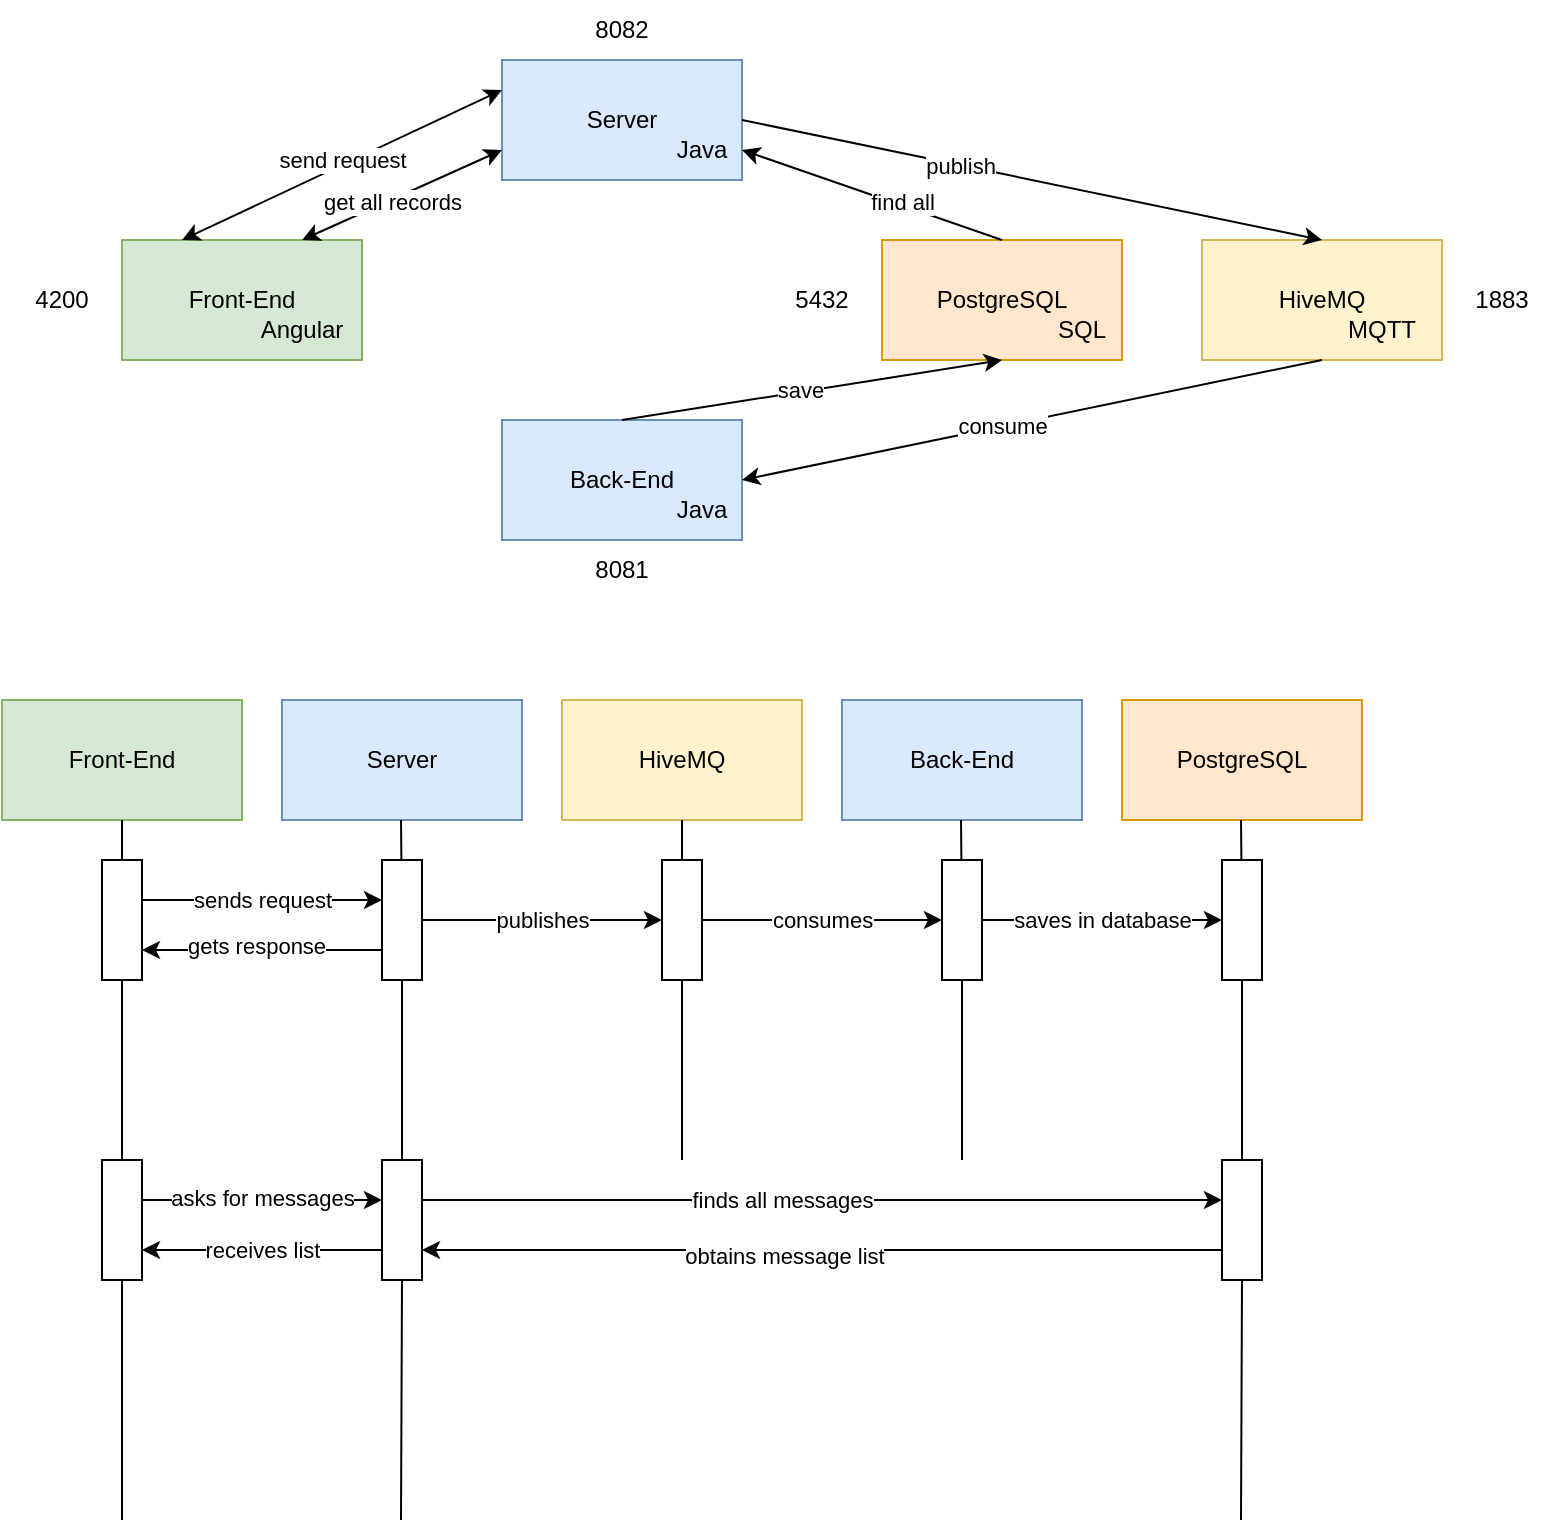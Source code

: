 <mxfile version="23.1.2" type="device">
  <diagram name="Page-1" id="ejfGVUu15t11bRT83_Zl">
    <mxGraphModel dx="1050" dy="530" grid="1" gridSize="10" guides="1" tooltips="1" connect="1" arrows="1" fold="1" page="1" pageScale="1" pageWidth="850" pageHeight="1100" math="0" shadow="0">
      <root>
        <mxCell id="0" />
        <mxCell id="1" parent="0" />
        <mxCell id="SExq5h3y6duk-R8O0aLt-13" value="" style="rounded=0;whiteSpace=wrap;html=1;fillColor=#fff2cc;strokeColor=#d6b656;" parent="1" vertex="1">
          <mxGeometry x="640" y="210" width="120" height="60" as="geometry" />
        </mxCell>
        <mxCell id="SExq5h3y6duk-R8O0aLt-1" value="" style="rounded=0;whiteSpace=wrap;html=1;fillColor=#d5e8d4;strokeColor=#82b366;" parent="1" vertex="1">
          <mxGeometry x="100" y="210" width="120" height="60" as="geometry" />
        </mxCell>
        <mxCell id="SExq5h3y6duk-R8O0aLt-2" value="" style="rounded=0;whiteSpace=wrap;html=1;fillColor=#dae8fc;strokeColor=#6c8ebf;" parent="1" vertex="1">
          <mxGeometry x="290" y="120" width="120" height="60" as="geometry" />
        </mxCell>
        <mxCell id="SExq5h3y6duk-R8O0aLt-3" value="" style="rounded=0;whiteSpace=wrap;html=1;fillColor=#dae8fc;strokeColor=#6c8ebf;" parent="1" vertex="1">
          <mxGeometry x="290" y="300" width="120" height="60" as="geometry" />
        </mxCell>
        <mxCell id="SExq5h3y6duk-R8O0aLt-4" value="Front-End" style="text;html=1;strokeColor=none;fillColor=none;align=center;verticalAlign=middle;whiteSpace=wrap;rounded=0;" parent="1" vertex="1">
          <mxGeometry x="130" y="225" width="60" height="30" as="geometry" />
        </mxCell>
        <mxCell id="SExq5h3y6duk-R8O0aLt-5" value="Server" style="text;html=1;strokeColor=none;fillColor=none;align=center;verticalAlign=middle;whiteSpace=wrap;rounded=0;" parent="1" vertex="1">
          <mxGeometry x="320" y="135" width="60" height="30" as="geometry" />
        </mxCell>
        <mxCell id="SExq5h3y6duk-R8O0aLt-6" value="Back-End" style="text;html=1;strokeColor=none;fillColor=none;align=center;verticalAlign=middle;whiteSpace=wrap;rounded=0;" parent="1" vertex="1">
          <mxGeometry x="320" y="315" width="60" height="30" as="geometry" />
        </mxCell>
        <mxCell id="SExq5h3y6duk-R8O0aLt-7" value="" style="rounded=0;whiteSpace=wrap;html=1;fillColor=#ffe6cc;strokeColor=#d79b00;" parent="1" vertex="1">
          <mxGeometry x="480" y="210" width="120" height="60" as="geometry" />
        </mxCell>
        <mxCell id="SExq5h3y6duk-R8O0aLt-8" value="HiveMQ" style="text;html=1;strokeColor=none;fillColor=none;align=center;verticalAlign=middle;whiteSpace=wrap;rounded=0;" parent="1" vertex="1">
          <mxGeometry x="670" y="225" width="60" height="30" as="geometry" />
        </mxCell>
        <mxCell id="SExq5h3y6duk-R8O0aLt-9" value="" style="endArrow=classic;html=1;rounded=0;exitX=0.25;exitY=0;exitDx=0;exitDy=0;entryX=0;entryY=0.25;entryDx=0;entryDy=0;startArrow=classic;startFill=1;" parent="1" source="SExq5h3y6duk-R8O0aLt-1" target="SExq5h3y6duk-R8O0aLt-2" edge="1">
          <mxGeometry width="50" height="50" relative="1" as="geometry">
            <mxPoint x="400" y="330" as="sourcePoint" />
            <mxPoint x="450" y="280" as="targetPoint" />
          </mxGeometry>
        </mxCell>
        <mxCell id="SExq5h3y6duk-R8O0aLt-21" value="send request" style="edgeLabel;html=1;align=center;verticalAlign=middle;resizable=0;points=[];" parent="SExq5h3y6duk-R8O0aLt-9" vertex="1" connectable="0">
          <mxGeometry x="-0.062" y="-2" relative="1" as="geometry">
            <mxPoint x="4" y="-7" as="offset" />
          </mxGeometry>
        </mxCell>
        <mxCell id="SExq5h3y6duk-R8O0aLt-10" value="" style="endArrow=classic;html=1;rounded=0;exitX=0.75;exitY=0;exitDx=0;exitDy=0;entryX=0;entryY=0.75;entryDx=0;entryDy=0;startArrow=classic;startFill=1;" parent="1" source="SExq5h3y6duk-R8O0aLt-1" target="SExq5h3y6duk-R8O0aLt-2" edge="1">
          <mxGeometry width="50" height="50" relative="1" as="geometry">
            <mxPoint x="400" y="330" as="sourcePoint" />
            <mxPoint x="450" y="280" as="targetPoint" />
          </mxGeometry>
        </mxCell>
        <mxCell id="SExq5h3y6duk-R8O0aLt-23" value="get all records" style="edgeLabel;html=1;align=center;verticalAlign=middle;resizable=0;points=[];" parent="SExq5h3y6duk-R8O0aLt-10" vertex="1" connectable="0">
          <mxGeometry x="-0.105" y="-1" relative="1" as="geometry">
            <mxPoint as="offset" />
          </mxGeometry>
        </mxCell>
        <mxCell id="SExq5h3y6duk-R8O0aLt-11" value="" style="endArrow=classic;html=1;rounded=0;exitX=1;exitY=0.5;exitDx=0;exitDy=0;entryX=0.5;entryY=0;entryDx=0;entryDy=0;" parent="1" source="SExq5h3y6duk-R8O0aLt-2" target="SExq5h3y6duk-R8O0aLt-13" edge="1">
          <mxGeometry width="50" height="50" relative="1" as="geometry">
            <mxPoint x="400" y="330" as="sourcePoint" />
            <mxPoint x="690" y="210" as="targetPoint" />
          </mxGeometry>
        </mxCell>
        <mxCell id="SExq5h3y6duk-R8O0aLt-24" value="publish" style="edgeLabel;html=1;align=center;verticalAlign=middle;resizable=0;points=[];" parent="SExq5h3y6duk-R8O0aLt-11" vertex="1" connectable="0">
          <mxGeometry x="-0.249" relative="1" as="geometry">
            <mxPoint as="offset" />
          </mxGeometry>
        </mxCell>
        <mxCell id="SExq5h3y6duk-R8O0aLt-12" value="" style="endArrow=classic;html=1;rounded=0;exitX=0.5;exitY=1;exitDx=0;exitDy=0;entryX=1;entryY=0.5;entryDx=0;entryDy=0;" parent="1" source="SExq5h3y6duk-R8O0aLt-13" target="SExq5h3y6duk-R8O0aLt-3" edge="1">
          <mxGeometry width="50" height="50" relative="1" as="geometry">
            <mxPoint x="400" y="330" as="sourcePoint" />
            <mxPoint x="540" y="390" as="targetPoint" />
          </mxGeometry>
        </mxCell>
        <mxCell id="SExq5h3y6duk-R8O0aLt-25" value="consume" style="edgeLabel;html=1;align=center;verticalAlign=middle;resizable=0;points=[];" parent="SExq5h3y6duk-R8O0aLt-12" vertex="1" connectable="0">
          <mxGeometry x="0.104" y="-1" relative="1" as="geometry">
            <mxPoint y="1" as="offset" />
          </mxGeometry>
        </mxCell>
        <mxCell id="SExq5h3y6duk-R8O0aLt-14" value="PostgreSQL" style="text;html=1;strokeColor=none;fillColor=none;align=center;verticalAlign=middle;whiteSpace=wrap;rounded=0;" parent="1" vertex="1">
          <mxGeometry x="510" y="225" width="60" height="30" as="geometry" />
        </mxCell>
        <mxCell id="SExq5h3y6duk-R8O0aLt-15" value="" style="endArrow=classic;html=1;rounded=0;exitX=0.5;exitY=0;exitDx=0;exitDy=0;entryX=0.5;entryY=1;entryDx=0;entryDy=0;" parent="1" source="SExq5h3y6duk-R8O0aLt-3" target="SExq5h3y6duk-R8O0aLt-7" edge="1">
          <mxGeometry width="50" height="50" relative="1" as="geometry">
            <mxPoint x="400" y="330" as="sourcePoint" />
            <mxPoint x="450" y="280" as="targetPoint" />
          </mxGeometry>
        </mxCell>
        <mxCell id="SExq5h3y6duk-R8O0aLt-18" value="save" style="edgeLabel;html=1;align=center;verticalAlign=middle;resizable=0;points=[];" parent="SExq5h3y6duk-R8O0aLt-15" vertex="1" connectable="0">
          <mxGeometry x="-0.063" y="1" relative="1" as="geometry">
            <mxPoint as="offset" />
          </mxGeometry>
        </mxCell>
        <mxCell id="SExq5h3y6duk-R8O0aLt-16" value="" style="endArrow=classic;html=1;rounded=0;exitX=0.5;exitY=0;exitDx=0;exitDy=0;entryX=1;entryY=0.75;entryDx=0;entryDy=0;" parent="1" source="SExq5h3y6duk-R8O0aLt-7" target="SExq5h3y6duk-R8O0aLt-2" edge="1">
          <mxGeometry width="50" height="50" relative="1" as="geometry">
            <mxPoint x="400" y="330" as="sourcePoint" />
            <mxPoint x="450" y="280" as="targetPoint" />
          </mxGeometry>
        </mxCell>
        <mxCell id="SExq5h3y6duk-R8O0aLt-17" value="find all" style="edgeLabel;html=1;align=center;verticalAlign=middle;resizable=0;points=[];" parent="SExq5h3y6duk-R8O0aLt-16" vertex="1" connectable="0">
          <mxGeometry x="-0.218" y="-2" relative="1" as="geometry">
            <mxPoint as="offset" />
          </mxGeometry>
        </mxCell>
        <mxCell id="SExq5h3y6duk-R8O0aLt-26" value="Java" style="text;html=1;strokeColor=none;fillColor=none;align=center;verticalAlign=middle;whiteSpace=wrap;rounded=0;" parent="1" vertex="1">
          <mxGeometry x="360" y="150" width="60" height="30" as="geometry" />
        </mxCell>
        <mxCell id="SExq5h3y6duk-R8O0aLt-27" value="Java" style="text;html=1;strokeColor=none;fillColor=none;align=center;verticalAlign=middle;whiteSpace=wrap;rounded=0;" parent="1" vertex="1">
          <mxGeometry x="360" y="330" width="60" height="30" as="geometry" />
        </mxCell>
        <mxCell id="SExq5h3y6duk-R8O0aLt-28" value="Angular" style="text;html=1;strokeColor=none;fillColor=none;align=center;verticalAlign=middle;whiteSpace=wrap;rounded=0;" parent="1" vertex="1">
          <mxGeometry x="160" y="240" width="60" height="30" as="geometry" />
        </mxCell>
        <mxCell id="SExq5h3y6duk-R8O0aLt-29" value="MQTT" style="text;html=1;strokeColor=none;fillColor=none;align=center;verticalAlign=middle;whiteSpace=wrap;rounded=0;" parent="1" vertex="1">
          <mxGeometry x="700" y="240" width="60" height="30" as="geometry" />
        </mxCell>
        <mxCell id="SExq5h3y6duk-R8O0aLt-30" value="SQL" style="text;html=1;strokeColor=none;fillColor=none;align=center;verticalAlign=middle;whiteSpace=wrap;rounded=0;" parent="1" vertex="1">
          <mxGeometry x="550" y="240" width="60" height="30" as="geometry" />
        </mxCell>
        <mxCell id="SExq5h3y6duk-R8O0aLt-31" value="4200" style="text;html=1;strokeColor=none;fillColor=none;align=center;verticalAlign=middle;whiteSpace=wrap;rounded=0;" parent="1" vertex="1">
          <mxGeometry x="40" y="225" width="60" height="30" as="geometry" />
        </mxCell>
        <mxCell id="SExq5h3y6duk-R8O0aLt-32" value="8082" style="text;html=1;strokeColor=none;fillColor=none;align=center;verticalAlign=middle;whiteSpace=wrap;rounded=0;" parent="1" vertex="1">
          <mxGeometry x="320" y="90" width="60" height="30" as="geometry" />
        </mxCell>
        <mxCell id="SExq5h3y6duk-R8O0aLt-33" value="8081" style="text;html=1;strokeColor=none;fillColor=none;align=center;verticalAlign=middle;whiteSpace=wrap;rounded=0;" parent="1" vertex="1">
          <mxGeometry x="320" y="360" width="60" height="30" as="geometry" />
        </mxCell>
        <mxCell id="SExq5h3y6duk-R8O0aLt-34" value="5432" style="text;html=1;strokeColor=none;fillColor=none;align=center;verticalAlign=middle;whiteSpace=wrap;rounded=0;" parent="1" vertex="1">
          <mxGeometry x="420" y="225" width="60" height="30" as="geometry" />
        </mxCell>
        <mxCell id="SExq5h3y6duk-R8O0aLt-35" value="1883" style="text;html=1;strokeColor=none;fillColor=none;align=center;verticalAlign=middle;whiteSpace=wrap;rounded=0;" parent="1" vertex="1">
          <mxGeometry x="760" y="225" width="60" height="30" as="geometry" />
        </mxCell>
        <mxCell id="SExq5h3y6duk-R8O0aLt-36" value="" style="rounded=0;whiteSpace=wrap;html=1;fillColor=#d5e8d4;strokeColor=#82b366;" parent="1" vertex="1">
          <mxGeometry x="40" y="440" width="120" height="60" as="geometry" />
        </mxCell>
        <mxCell id="SExq5h3y6duk-R8O0aLt-37" value="Front-End" style="text;html=1;strokeColor=none;fillColor=none;align=center;verticalAlign=middle;whiteSpace=wrap;rounded=0;" parent="1" vertex="1">
          <mxGeometry x="70" y="455" width="60" height="30" as="geometry" />
        </mxCell>
        <mxCell id="SExq5h3y6duk-R8O0aLt-38" value="" style="rounded=0;whiteSpace=wrap;html=1;fillColor=#dae8fc;strokeColor=#6c8ebf;" parent="1" vertex="1">
          <mxGeometry x="180" y="440" width="120" height="60" as="geometry" />
        </mxCell>
        <mxCell id="SExq5h3y6duk-R8O0aLt-39" value="Server" style="text;html=1;strokeColor=none;fillColor=none;align=center;verticalAlign=middle;whiteSpace=wrap;rounded=0;" parent="1" vertex="1">
          <mxGeometry x="210" y="455" width="60" height="30" as="geometry" />
        </mxCell>
        <mxCell id="SExq5h3y6duk-R8O0aLt-40" value="" style="rounded=0;whiteSpace=wrap;html=1;fillColor=#fff2cc;strokeColor=#d6b656;" parent="1" vertex="1">
          <mxGeometry x="320" y="440" width="120" height="60" as="geometry" />
        </mxCell>
        <mxCell id="SExq5h3y6duk-R8O0aLt-41" value="HiveMQ" style="text;html=1;strokeColor=none;fillColor=none;align=center;verticalAlign=middle;whiteSpace=wrap;rounded=0;" parent="1" vertex="1">
          <mxGeometry x="350" y="455" width="60" height="30" as="geometry" />
        </mxCell>
        <mxCell id="SExq5h3y6duk-R8O0aLt-42" value="" style="rounded=0;whiteSpace=wrap;html=1;fillColor=#dae8fc;strokeColor=#6c8ebf;" parent="1" vertex="1">
          <mxGeometry x="460" y="440" width="120" height="60" as="geometry" />
        </mxCell>
        <mxCell id="SExq5h3y6duk-R8O0aLt-43" value="Back-End" style="text;html=1;strokeColor=none;fillColor=none;align=center;verticalAlign=middle;whiteSpace=wrap;rounded=0;" parent="1" vertex="1">
          <mxGeometry x="490" y="455" width="60" height="30" as="geometry" />
        </mxCell>
        <mxCell id="SExq5h3y6duk-R8O0aLt-44" value="" style="rounded=0;whiteSpace=wrap;html=1;fillColor=#ffe6cc;strokeColor=#d79b00;" parent="1" vertex="1">
          <mxGeometry x="600" y="440" width="120" height="60" as="geometry" />
        </mxCell>
        <mxCell id="SExq5h3y6duk-R8O0aLt-45" value="PostgreSQL" style="text;html=1;strokeColor=none;fillColor=none;align=center;verticalAlign=middle;whiteSpace=wrap;rounded=0;" parent="1" vertex="1">
          <mxGeometry x="630" y="455" width="60" height="30" as="geometry" />
        </mxCell>
        <mxCell id="SExq5h3y6duk-R8O0aLt-46" value="" style="endArrow=none;html=1;rounded=0;entryX=0.5;entryY=1;entryDx=0;entryDy=0;" parent="1" source="SExq5h3y6duk-R8O0aLt-64" target="SExq5h3y6duk-R8O0aLt-36" edge="1">
          <mxGeometry width="50" height="50" relative="1" as="geometry">
            <mxPoint x="100" y="850" as="sourcePoint" />
            <mxPoint x="450" y="650" as="targetPoint" />
          </mxGeometry>
        </mxCell>
        <mxCell id="SExq5h3y6duk-R8O0aLt-47" value="" style="endArrow=none;html=1;rounded=0;entryX=0.5;entryY=1;entryDx=0;entryDy=0;" parent="1" source="SExq5h3y6duk-R8O0aLt-52" edge="1">
          <mxGeometry width="50" height="50" relative="1" as="geometry">
            <mxPoint x="239.5" y="850" as="sourcePoint" />
            <mxPoint x="239.5" y="500" as="targetPoint" />
          </mxGeometry>
        </mxCell>
        <mxCell id="SExq5h3y6duk-R8O0aLt-48" value="" style="endArrow=none;html=1;rounded=0;entryX=0.5;entryY=1;entryDx=0;entryDy=0;" parent="1" source="SExq5h3y6duk-R8O0aLt-54" edge="1">
          <mxGeometry width="50" height="50" relative="1" as="geometry">
            <mxPoint x="380" y="850" as="sourcePoint" />
            <mxPoint x="380" y="500" as="targetPoint" />
          </mxGeometry>
        </mxCell>
        <mxCell id="SExq5h3y6duk-R8O0aLt-49" value="" style="endArrow=none;html=1;rounded=0;entryX=0.5;entryY=1;entryDx=0;entryDy=0;" parent="1" source="SExq5h3y6duk-R8O0aLt-56" edge="1">
          <mxGeometry width="50" height="50" relative="1" as="geometry">
            <mxPoint x="519.5" y="850" as="sourcePoint" />
            <mxPoint x="519.5" y="500" as="targetPoint" />
          </mxGeometry>
        </mxCell>
        <mxCell id="SExq5h3y6duk-R8O0aLt-50" value="" style="endArrow=none;html=1;rounded=0;entryX=0.5;entryY=1;entryDx=0;entryDy=0;" parent="1" source="SExq5h3y6duk-R8O0aLt-58" edge="1">
          <mxGeometry width="50" height="50" relative="1" as="geometry">
            <mxPoint x="659.5" y="850" as="sourcePoint" />
            <mxPoint x="659.5" y="500" as="targetPoint" />
          </mxGeometry>
        </mxCell>
        <mxCell id="SExq5h3y6duk-R8O0aLt-51" value="" style="rounded=0;whiteSpace=wrap;html=1;" parent="1" vertex="1">
          <mxGeometry x="90" y="520" width="20" height="60" as="geometry" />
        </mxCell>
        <mxCell id="SExq5h3y6duk-R8O0aLt-53" value="" style="endArrow=none;html=1;rounded=0;entryX=0.5;entryY=1;entryDx=0;entryDy=0;" parent="1" source="SExq5h3y6duk-R8O0aLt-66" target="SExq5h3y6duk-R8O0aLt-52" edge="1">
          <mxGeometry width="50" height="50" relative="1" as="geometry">
            <mxPoint x="239.5" y="850" as="sourcePoint" />
            <mxPoint x="239.5" y="500" as="targetPoint" />
          </mxGeometry>
        </mxCell>
        <mxCell id="SExq5h3y6duk-R8O0aLt-52" value="" style="rounded=0;whiteSpace=wrap;html=1;" parent="1" vertex="1">
          <mxGeometry x="230" y="520" width="20" height="60" as="geometry" />
        </mxCell>
        <mxCell id="SExq5h3y6duk-R8O0aLt-55" value="" style="endArrow=none;html=1;rounded=0;entryX=0.5;entryY=1;entryDx=0;entryDy=0;" parent="1" target="SExq5h3y6duk-R8O0aLt-54" edge="1">
          <mxGeometry width="50" height="50" relative="1" as="geometry">
            <mxPoint x="380" y="670" as="sourcePoint" />
            <mxPoint x="380" y="500" as="targetPoint" />
          </mxGeometry>
        </mxCell>
        <mxCell id="SExq5h3y6duk-R8O0aLt-54" value="" style="rounded=0;whiteSpace=wrap;html=1;" parent="1" vertex="1">
          <mxGeometry x="370" y="520" width="20" height="60" as="geometry" />
        </mxCell>
        <mxCell id="SExq5h3y6duk-R8O0aLt-57" value="" style="endArrow=none;html=1;rounded=0;entryX=0.5;entryY=1;entryDx=0;entryDy=0;" parent="1" target="SExq5h3y6duk-R8O0aLt-56" edge="1">
          <mxGeometry width="50" height="50" relative="1" as="geometry">
            <mxPoint x="520" y="670" as="sourcePoint" />
            <mxPoint x="519.5" y="500" as="targetPoint" />
          </mxGeometry>
        </mxCell>
        <mxCell id="SExq5h3y6duk-R8O0aLt-56" value="" style="rounded=0;whiteSpace=wrap;html=1;" parent="1" vertex="1">
          <mxGeometry x="510" y="520" width="20" height="60" as="geometry" />
        </mxCell>
        <mxCell id="SExq5h3y6duk-R8O0aLt-59" value="" style="endArrow=none;html=1;rounded=0;entryX=0.5;entryY=1;entryDx=0;entryDy=0;" parent="1" source="SExq5h3y6duk-R8O0aLt-71" target="SExq5h3y6duk-R8O0aLt-58" edge="1">
          <mxGeometry width="50" height="50" relative="1" as="geometry">
            <mxPoint x="659.5" y="850" as="sourcePoint" />
            <mxPoint x="659.5" y="500" as="targetPoint" />
          </mxGeometry>
        </mxCell>
        <mxCell id="SExq5h3y6duk-R8O0aLt-58" value="" style="rounded=0;whiteSpace=wrap;html=1;" parent="1" vertex="1">
          <mxGeometry x="650" y="520" width="20" height="60" as="geometry" />
        </mxCell>
        <mxCell id="SExq5h3y6duk-R8O0aLt-60" value="" style="endArrow=classic;html=1;rounded=0;exitX=1;exitY=0.5;exitDx=0;exitDy=0;entryX=0;entryY=0.5;entryDx=0;entryDy=0;" parent="1" edge="1">
          <mxGeometry width="50" height="50" relative="1" as="geometry">
            <mxPoint x="110" y="540" as="sourcePoint" />
            <mxPoint x="230" y="540" as="targetPoint" />
          </mxGeometry>
        </mxCell>
        <mxCell id="SExq5h3y6duk-R8O0aLt-78" value="sends request" style="edgeLabel;html=1;align=center;verticalAlign=middle;resizable=0;points=[];" parent="SExq5h3y6duk-R8O0aLt-60" vertex="1" connectable="0">
          <mxGeometry x="-0.237" relative="1" as="geometry">
            <mxPoint x="14" as="offset" />
          </mxGeometry>
        </mxCell>
        <mxCell id="SExq5h3y6duk-R8O0aLt-61" value="" style="endArrow=classic;html=1;rounded=0;exitX=1;exitY=0.5;exitDx=0;exitDy=0;entryX=0;entryY=0.5;entryDx=0;entryDy=0;" parent="1" source="SExq5h3y6duk-R8O0aLt-52" target="SExq5h3y6duk-R8O0aLt-54" edge="1">
          <mxGeometry width="50" height="50" relative="1" as="geometry">
            <mxPoint x="330" y="670" as="sourcePoint" />
            <mxPoint x="380" y="620" as="targetPoint" />
          </mxGeometry>
        </mxCell>
        <mxCell id="SExq5h3y6duk-R8O0aLt-84" value="publishes" style="edgeLabel;html=1;align=center;verticalAlign=middle;resizable=0;points=[];" parent="SExq5h3y6duk-R8O0aLt-61" vertex="1" connectable="0">
          <mxGeometry x="-0.287" y="-1" relative="1" as="geometry">
            <mxPoint x="17" y="-1" as="offset" />
          </mxGeometry>
        </mxCell>
        <mxCell id="SExq5h3y6duk-R8O0aLt-62" value="" style="endArrow=classic;html=1;rounded=0;exitX=1;exitY=0.5;exitDx=0;exitDy=0;entryX=0;entryY=0.5;entryDx=0;entryDy=0;" parent="1" source="SExq5h3y6duk-R8O0aLt-54" target="SExq5h3y6duk-R8O0aLt-56" edge="1">
          <mxGeometry width="50" height="50" relative="1" as="geometry">
            <mxPoint x="330" y="670" as="sourcePoint" />
            <mxPoint x="380" y="620" as="targetPoint" />
          </mxGeometry>
        </mxCell>
        <mxCell id="SExq5h3y6duk-R8O0aLt-85" value="consumes" style="edgeLabel;html=1;align=center;verticalAlign=middle;resizable=0;points=[];" parent="SExq5h3y6duk-R8O0aLt-62" vertex="1" connectable="0">
          <mxGeometry x="-0.337" y="-3" relative="1" as="geometry">
            <mxPoint x="20" y="-3" as="offset" />
          </mxGeometry>
        </mxCell>
        <mxCell id="SExq5h3y6duk-R8O0aLt-63" value="" style="endArrow=classic;html=1;rounded=0;exitX=1;exitY=0.5;exitDx=0;exitDy=0;entryX=0;entryY=0.5;entryDx=0;entryDy=0;" parent="1" source="SExq5h3y6duk-R8O0aLt-56" target="SExq5h3y6duk-R8O0aLt-58" edge="1">
          <mxGeometry width="50" height="50" relative="1" as="geometry">
            <mxPoint x="400" y="560" as="sourcePoint" />
            <mxPoint x="590" y="570" as="targetPoint" />
          </mxGeometry>
        </mxCell>
        <mxCell id="SExq5h3y6duk-R8O0aLt-87" value="saves in database" style="edgeLabel;html=1;align=center;verticalAlign=middle;resizable=0;points=[];" parent="SExq5h3y6duk-R8O0aLt-63" vertex="1" connectable="0">
          <mxGeometry x="-0.47" y="-1" relative="1" as="geometry">
            <mxPoint x="28" y="-1" as="offset" />
          </mxGeometry>
        </mxCell>
        <mxCell id="SExq5h3y6duk-R8O0aLt-65" value="" style="endArrow=none;html=1;rounded=0;entryX=0.5;entryY=1;entryDx=0;entryDy=0;" parent="1" target="SExq5h3y6duk-R8O0aLt-64" edge="1">
          <mxGeometry width="50" height="50" relative="1" as="geometry">
            <mxPoint x="100" y="850" as="sourcePoint" />
            <mxPoint x="100" y="500" as="targetPoint" />
          </mxGeometry>
        </mxCell>
        <mxCell id="SExq5h3y6duk-R8O0aLt-64" value="" style="rounded=0;whiteSpace=wrap;html=1;" parent="1" vertex="1">
          <mxGeometry x="90" y="670" width="20" height="60" as="geometry" />
        </mxCell>
        <mxCell id="SExq5h3y6duk-R8O0aLt-67" value="" style="endArrow=none;html=1;rounded=0;entryX=0.5;entryY=1;entryDx=0;entryDy=0;" parent="1" target="SExq5h3y6duk-R8O0aLt-66" edge="1">
          <mxGeometry width="50" height="50" relative="1" as="geometry">
            <mxPoint x="239.5" y="850" as="sourcePoint" />
            <mxPoint x="240" y="580" as="targetPoint" />
          </mxGeometry>
        </mxCell>
        <mxCell id="SExq5h3y6duk-R8O0aLt-66" value="" style="rounded=0;whiteSpace=wrap;html=1;" parent="1" vertex="1">
          <mxGeometry x="230" y="670" width="20" height="60" as="geometry" />
        </mxCell>
        <mxCell id="SExq5h3y6duk-R8O0aLt-72" value="" style="endArrow=none;html=1;rounded=0;entryX=0.5;entryY=1;entryDx=0;entryDy=0;" parent="1" target="SExq5h3y6duk-R8O0aLt-71" edge="1">
          <mxGeometry width="50" height="50" relative="1" as="geometry">
            <mxPoint x="659.5" y="850" as="sourcePoint" />
            <mxPoint x="660" y="580" as="targetPoint" />
          </mxGeometry>
        </mxCell>
        <mxCell id="SExq5h3y6duk-R8O0aLt-71" value="" style="rounded=0;whiteSpace=wrap;html=1;" parent="1" vertex="1">
          <mxGeometry x="650" y="670" width="20" height="60" as="geometry" />
        </mxCell>
        <mxCell id="SExq5h3y6duk-R8O0aLt-73" value="" style="endArrow=classic;html=1;rounded=0;exitX=1;exitY=0.5;exitDx=0;exitDy=0;entryX=0;entryY=0.5;entryDx=0;entryDy=0;" parent="1" edge="1">
          <mxGeometry width="50" height="50" relative="1" as="geometry">
            <mxPoint x="110" y="690" as="sourcePoint" />
            <mxPoint x="230" y="690" as="targetPoint" />
          </mxGeometry>
        </mxCell>
        <mxCell id="SExq5h3y6duk-R8O0aLt-80" value="asks for messages" style="edgeLabel;html=1;align=center;verticalAlign=middle;resizable=0;points=[];" parent="SExq5h3y6duk-R8O0aLt-73" vertex="1" connectable="0">
          <mxGeometry x="-0.27" y="1" relative="1" as="geometry">
            <mxPoint x="16" as="offset" />
          </mxGeometry>
        </mxCell>
        <mxCell id="SExq5h3y6duk-R8O0aLt-74" value="" style="endArrow=classic;html=1;rounded=0;exitX=1;exitY=0.5;exitDx=0;exitDy=0;entryX=0;entryY=0.5;entryDx=0;entryDy=0;" parent="1" edge="1">
          <mxGeometry width="50" height="50" relative="1" as="geometry">
            <mxPoint x="250" y="690" as="sourcePoint" />
            <mxPoint x="650" y="690" as="targetPoint" />
          </mxGeometry>
        </mxCell>
        <mxCell id="SExq5h3y6duk-R8O0aLt-83" value="finds all messages" style="edgeLabel;html=1;align=center;verticalAlign=middle;resizable=0;points=[];" parent="SExq5h3y6duk-R8O0aLt-74" vertex="1" connectable="0">
          <mxGeometry x="-0.216" y="1" relative="1" as="geometry">
            <mxPoint x="23" y="1" as="offset" />
          </mxGeometry>
        </mxCell>
        <mxCell id="SExq5h3y6duk-R8O0aLt-75" value="" style="endArrow=classic;html=1;rounded=0;exitX=0;exitY=0.75;exitDx=0;exitDy=0;entryX=1;entryY=0.75;entryDx=0;entryDy=0;" parent="1" source="SExq5h3y6duk-R8O0aLt-71" target="SExq5h3y6duk-R8O0aLt-66" edge="1">
          <mxGeometry width="50" height="50" relative="1" as="geometry">
            <mxPoint x="330" y="670" as="sourcePoint" />
            <mxPoint x="380" y="620" as="targetPoint" />
          </mxGeometry>
        </mxCell>
        <mxCell id="SExq5h3y6duk-R8O0aLt-81" value="obtains message list" style="edgeLabel;html=1;align=center;verticalAlign=middle;resizable=0;points=[];" parent="SExq5h3y6duk-R8O0aLt-75" vertex="1" connectable="0">
          <mxGeometry x="0.096" y="3" relative="1" as="geometry">
            <mxPoint as="offset" />
          </mxGeometry>
        </mxCell>
        <mxCell id="SExq5h3y6duk-R8O0aLt-76" value="" style="endArrow=classic;html=1;rounded=0;exitX=0;exitY=0.75;exitDx=0;exitDy=0;entryX=1;entryY=0.75;entryDx=0;entryDy=0;" parent="1" source="SExq5h3y6duk-R8O0aLt-66" target="SExq5h3y6duk-R8O0aLt-64" edge="1">
          <mxGeometry width="50" height="50" relative="1" as="geometry">
            <mxPoint x="330" y="670" as="sourcePoint" />
            <mxPoint x="380" y="620" as="targetPoint" />
          </mxGeometry>
        </mxCell>
        <mxCell id="SExq5h3y6duk-R8O0aLt-82" value="receives list" style="edgeLabel;html=1;align=center;verticalAlign=middle;resizable=0;points=[];" parent="SExq5h3y6duk-R8O0aLt-76" vertex="1" connectable="0">
          <mxGeometry x="0.42" relative="1" as="geometry">
            <mxPoint x="25" as="offset" />
          </mxGeometry>
        </mxCell>
        <mxCell id="SExq5h3y6duk-R8O0aLt-77" value="" style="endArrow=classic;html=1;rounded=0;entryX=1;entryY=0.75;entryDx=0;entryDy=0;exitX=0;exitY=0.75;exitDx=0;exitDy=0;" parent="1" source="SExq5h3y6duk-R8O0aLt-52" target="SExq5h3y6duk-R8O0aLt-51" edge="1">
          <mxGeometry width="50" height="50" relative="1" as="geometry">
            <mxPoint x="330" y="670" as="sourcePoint" />
            <mxPoint x="380" y="620" as="targetPoint" />
          </mxGeometry>
        </mxCell>
        <mxCell id="SExq5h3y6duk-R8O0aLt-79" value="gets response" style="edgeLabel;html=1;align=center;verticalAlign=middle;resizable=0;points=[];" parent="SExq5h3y6duk-R8O0aLt-77" vertex="1" connectable="0">
          <mxGeometry x="0.053" y="-2" relative="1" as="geometry">
            <mxPoint as="offset" />
          </mxGeometry>
        </mxCell>
      </root>
    </mxGraphModel>
  </diagram>
</mxfile>
